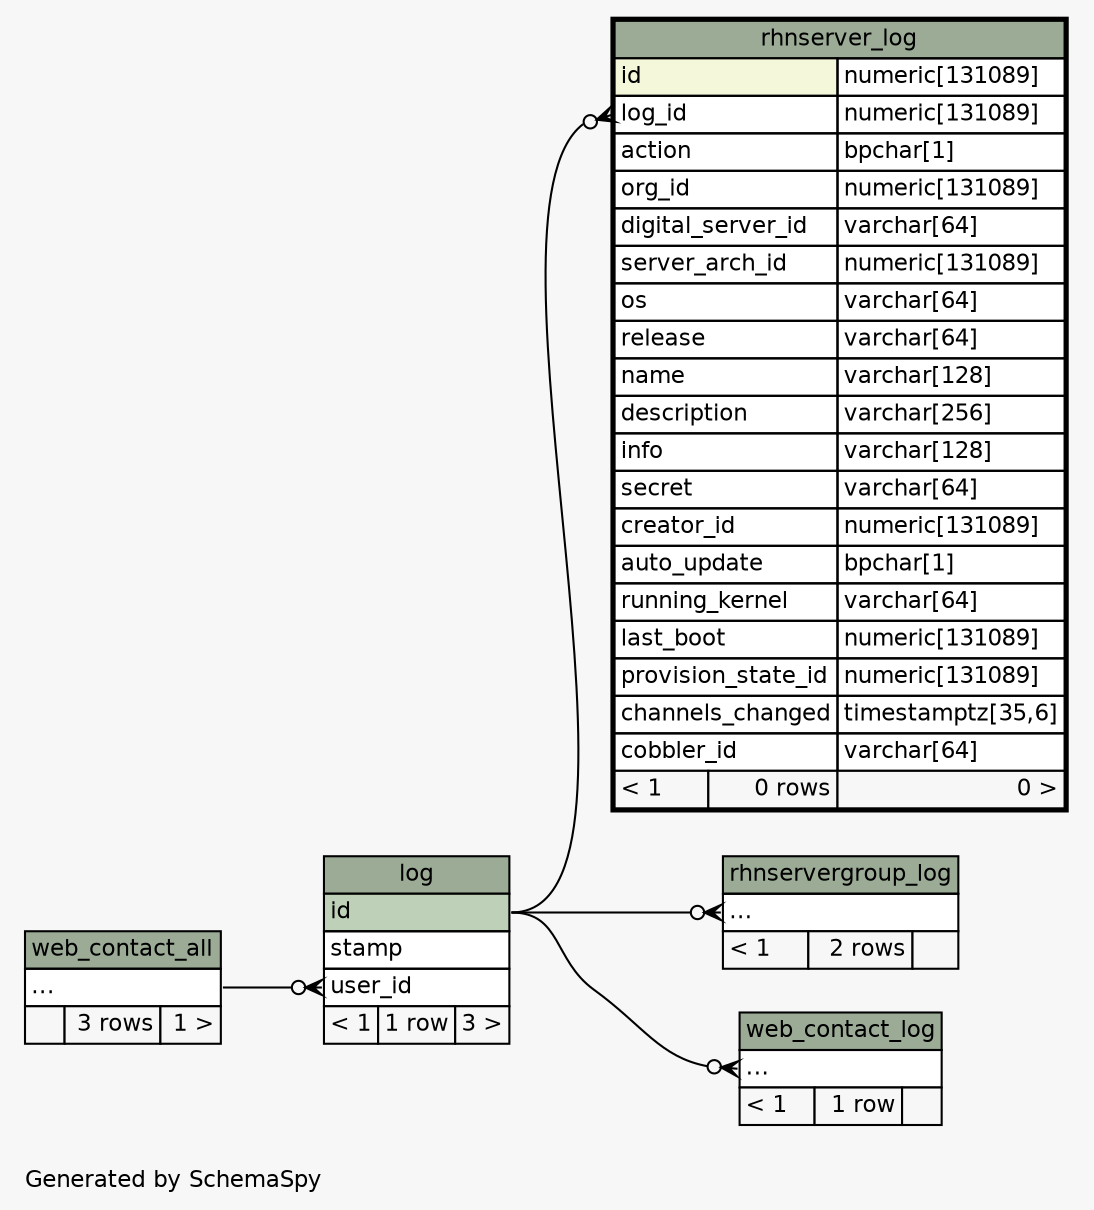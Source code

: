 // dot 2.26.0 on Linux 2.6.32-504.el6.x86_64
// SchemaSpy rev 590
digraph "twoDegreesRelationshipsDiagram" {
  graph [
    rankdir="RL"
    bgcolor="#f7f7f7"
    label="\nGenerated by SchemaSpy"
    labeljust="l"
    nodesep="0.18"
    ranksep="0.46"
    fontname="Helvetica"
    fontsize="11"
  ];
  node [
    fontname="Helvetica"
    fontsize="11"
    shape="plaintext"
  ];
  edge [
    arrowsize="0.8"
  ];
  "log":"user_id":w -> "web_contact_all":"elipses":e [arrowhead=none dir=back arrowtail=crowodot];
  "rhnserver_log":"log_id":w -> "log":"id":e [arrowhead=none dir=back arrowtail=crowodot];
  "rhnservergroup_log":"elipses":w -> "log":"id":e [arrowhead=none dir=back arrowtail=crowodot];
  "web_contact_log":"elipses":w -> "log":"id":e [arrowhead=none dir=back arrowtail=crowodot];
  "log" [
    label=<
    <TABLE BORDER="0" CELLBORDER="1" CELLSPACING="0" BGCOLOR="#ffffff">
      <TR><TD COLSPAN="3" BGCOLOR="#9bab96" ALIGN="CENTER">log</TD></TR>
      <TR><TD PORT="id" COLSPAN="3" BGCOLOR="#bed1b8" ALIGN="LEFT">id</TD></TR>
      <TR><TD PORT="stamp" COLSPAN="3" ALIGN="LEFT">stamp</TD></TR>
      <TR><TD PORT="user_id" COLSPAN="3" ALIGN="LEFT">user_id</TD></TR>
      <TR><TD ALIGN="LEFT" BGCOLOR="#f7f7f7">&lt; 1</TD><TD ALIGN="RIGHT" BGCOLOR="#f7f7f7">1 row</TD><TD ALIGN="RIGHT" BGCOLOR="#f7f7f7">3 &gt;</TD></TR>
    </TABLE>>
    URL="log.html"
    tooltip="log"
  ];
  "rhnserver_log" [
    label=<
    <TABLE BORDER="2" CELLBORDER="1" CELLSPACING="0" BGCOLOR="#ffffff">
      <TR><TD COLSPAN="3" BGCOLOR="#9bab96" ALIGN="CENTER">rhnserver_log</TD></TR>
      <TR><TD PORT="id" COLSPAN="2" BGCOLOR="#f4f7da" ALIGN="LEFT">id</TD><TD PORT="id.type" ALIGN="LEFT">numeric[131089]</TD></TR>
      <TR><TD PORT="log_id" COLSPAN="2" ALIGN="LEFT">log_id</TD><TD PORT="log_id.type" ALIGN="LEFT">numeric[131089]</TD></TR>
      <TR><TD PORT="action" COLSPAN="2" ALIGN="LEFT">action</TD><TD PORT="action.type" ALIGN="LEFT">bpchar[1]</TD></TR>
      <TR><TD PORT="org_id" COLSPAN="2" ALIGN="LEFT">org_id</TD><TD PORT="org_id.type" ALIGN="LEFT">numeric[131089]</TD></TR>
      <TR><TD PORT="digital_server_id" COLSPAN="2" ALIGN="LEFT">digital_server_id</TD><TD PORT="digital_server_id.type" ALIGN="LEFT">varchar[64]</TD></TR>
      <TR><TD PORT="server_arch_id" COLSPAN="2" ALIGN="LEFT">server_arch_id</TD><TD PORT="server_arch_id.type" ALIGN="LEFT">numeric[131089]</TD></TR>
      <TR><TD PORT="os" COLSPAN="2" ALIGN="LEFT">os</TD><TD PORT="os.type" ALIGN="LEFT">varchar[64]</TD></TR>
      <TR><TD PORT="release" COLSPAN="2" ALIGN="LEFT">release</TD><TD PORT="release.type" ALIGN="LEFT">varchar[64]</TD></TR>
      <TR><TD PORT="name" COLSPAN="2" ALIGN="LEFT">name</TD><TD PORT="name.type" ALIGN="LEFT">varchar[128]</TD></TR>
      <TR><TD PORT="description" COLSPAN="2" ALIGN="LEFT">description</TD><TD PORT="description.type" ALIGN="LEFT">varchar[256]</TD></TR>
      <TR><TD PORT="info" COLSPAN="2" ALIGN="LEFT">info</TD><TD PORT="info.type" ALIGN="LEFT">varchar[128]</TD></TR>
      <TR><TD PORT="secret" COLSPAN="2" ALIGN="LEFT">secret</TD><TD PORT="secret.type" ALIGN="LEFT">varchar[64]</TD></TR>
      <TR><TD PORT="creator_id" COLSPAN="2" ALIGN="LEFT">creator_id</TD><TD PORT="creator_id.type" ALIGN="LEFT">numeric[131089]</TD></TR>
      <TR><TD PORT="auto_update" COLSPAN="2" ALIGN="LEFT">auto_update</TD><TD PORT="auto_update.type" ALIGN="LEFT">bpchar[1]</TD></TR>
      <TR><TD PORT="running_kernel" COLSPAN="2" ALIGN="LEFT">running_kernel</TD><TD PORT="running_kernel.type" ALIGN="LEFT">varchar[64]</TD></TR>
      <TR><TD PORT="last_boot" COLSPAN="2" ALIGN="LEFT">last_boot</TD><TD PORT="last_boot.type" ALIGN="LEFT">numeric[131089]</TD></TR>
      <TR><TD PORT="provision_state_id" COLSPAN="2" ALIGN="LEFT">provision_state_id</TD><TD PORT="provision_state_id.type" ALIGN="LEFT">numeric[131089]</TD></TR>
      <TR><TD PORT="channels_changed" COLSPAN="2" ALIGN="LEFT">channels_changed</TD><TD PORT="channels_changed.type" ALIGN="LEFT">timestamptz[35,6]</TD></TR>
      <TR><TD PORT="cobbler_id" COLSPAN="2" ALIGN="LEFT">cobbler_id</TD><TD PORT="cobbler_id.type" ALIGN="LEFT">varchar[64]</TD></TR>
      <TR><TD ALIGN="LEFT" BGCOLOR="#f7f7f7">&lt; 1</TD><TD ALIGN="RIGHT" BGCOLOR="#f7f7f7">0 rows</TD><TD ALIGN="RIGHT" BGCOLOR="#f7f7f7">0 &gt;</TD></TR>
    </TABLE>>
    URL="rhnserver_log.html"
    tooltip="rhnserver_log"
  ];
  "rhnservergroup_log" [
    label=<
    <TABLE BORDER="0" CELLBORDER="1" CELLSPACING="0" BGCOLOR="#ffffff">
      <TR><TD COLSPAN="3" BGCOLOR="#9bab96" ALIGN="CENTER">rhnservergroup_log</TD></TR>
      <TR><TD PORT="elipses" COLSPAN="3" ALIGN="LEFT">...</TD></TR>
      <TR><TD ALIGN="LEFT" BGCOLOR="#f7f7f7">&lt; 1</TD><TD ALIGN="RIGHT" BGCOLOR="#f7f7f7">2 rows</TD><TD ALIGN="RIGHT" BGCOLOR="#f7f7f7">  </TD></TR>
    </TABLE>>
    URL="rhnservergroup_log.html"
    tooltip="rhnservergroup_log"
  ];
  "web_contact_all" [
    label=<
    <TABLE BORDER="0" CELLBORDER="1" CELLSPACING="0" BGCOLOR="#ffffff">
      <TR><TD COLSPAN="3" BGCOLOR="#9bab96" ALIGN="CENTER">web_contact_all</TD></TR>
      <TR><TD PORT="elipses" COLSPAN="3" ALIGN="LEFT">...</TD></TR>
      <TR><TD ALIGN="LEFT" BGCOLOR="#f7f7f7">  </TD><TD ALIGN="RIGHT" BGCOLOR="#f7f7f7">3 rows</TD><TD ALIGN="RIGHT" BGCOLOR="#f7f7f7">1 &gt;</TD></TR>
    </TABLE>>
    URL="web_contact_all.html"
    tooltip="web_contact_all"
  ];
  "web_contact_log" [
    label=<
    <TABLE BORDER="0" CELLBORDER="1" CELLSPACING="0" BGCOLOR="#ffffff">
      <TR><TD COLSPAN="3" BGCOLOR="#9bab96" ALIGN="CENTER">web_contact_log</TD></TR>
      <TR><TD PORT="elipses" COLSPAN="3" ALIGN="LEFT">...</TD></TR>
      <TR><TD ALIGN="LEFT" BGCOLOR="#f7f7f7">&lt; 1</TD><TD ALIGN="RIGHT" BGCOLOR="#f7f7f7">1 row</TD><TD ALIGN="RIGHT" BGCOLOR="#f7f7f7">  </TD></TR>
    </TABLE>>
    URL="web_contact_log.html"
    tooltip="web_contact_log"
  ];
}

